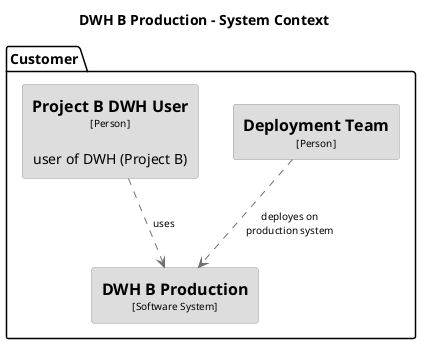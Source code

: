 @startuml(id=DWHBProduction-SystemContext)
title DWH B Production - System Context

skinparam {
  shadowing false
  arrowFontSize 10
  defaultTextAlignment center
  wrapWidth 200
  maxMessageSize 100
}
hide stereotype
top to bottom direction
skinparam rectangle<<2>> {
  BackgroundColor #dddddd
  FontColor #000000
  BorderColor #9A9A9A
}
skinparam rectangle<<3>> {
  BackgroundColor #dddddd
  FontColor #000000
  BorderColor #9A9A9A
}
skinparam rectangle<<21>> {
  BackgroundColor #dddddd
  FontColor #000000
  BorderColor #9A9A9A
}
package "Customer" {
  rectangle "==Deployment Team\n<size:10>[Person]</size>" <<2>> as 2
  rectangle "==Project B DWH User\n<size:10>[Person]</size>\n\nuser of DWH (Project B)" <<3>> as 3
  rectangle "==DWH B Production\n<size:10>[Software System]</size>" <<21>> as 21
}
2 .[#707070].> 21 : "deployes on production system"
3 .[#707070].> 21 : "uses"
@enduml